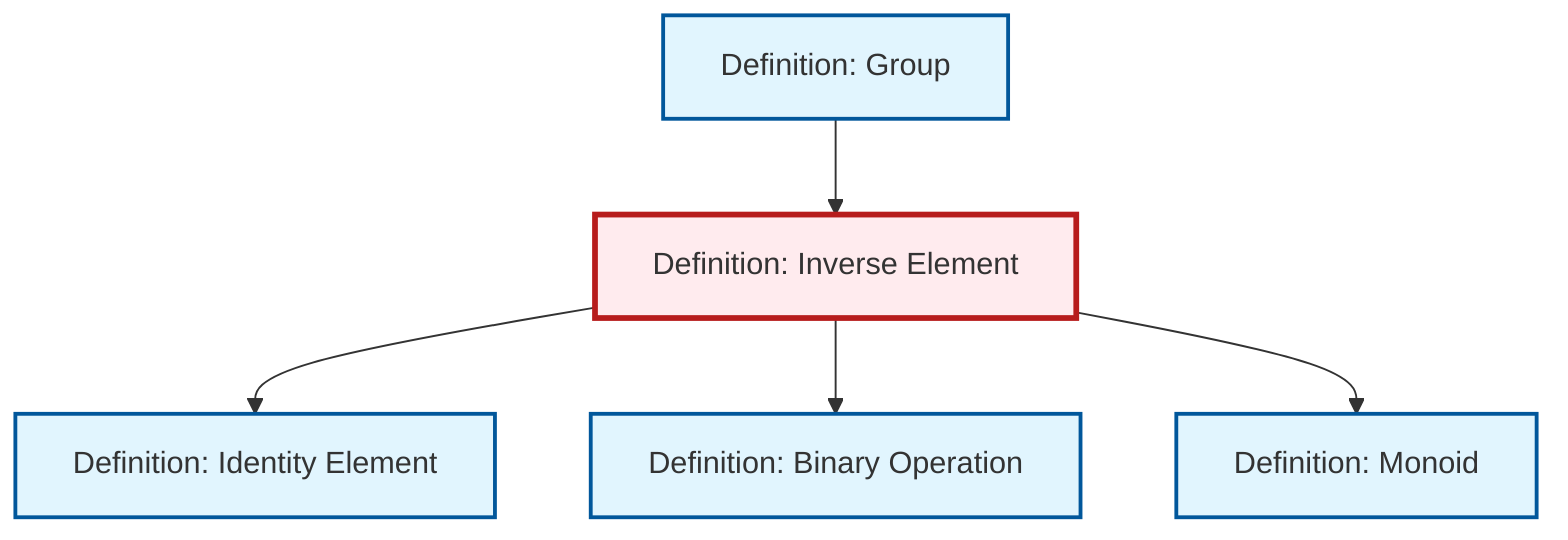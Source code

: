 graph TD
    classDef definition fill:#e1f5fe,stroke:#01579b,stroke-width:2px
    classDef theorem fill:#f3e5f5,stroke:#4a148c,stroke-width:2px
    classDef axiom fill:#fff3e0,stroke:#e65100,stroke-width:2px
    classDef example fill:#e8f5e9,stroke:#1b5e20,stroke-width:2px
    classDef current fill:#ffebee,stroke:#b71c1c,stroke-width:3px
    def-binary-operation["Definition: Binary Operation"]:::definition
    def-inverse-element["Definition: Inverse Element"]:::definition
    def-group["Definition: Group"]:::definition
    def-monoid["Definition: Monoid"]:::definition
    def-identity-element["Definition: Identity Element"]:::definition
    def-inverse-element --> def-identity-element
    def-inverse-element --> def-binary-operation
    def-group --> def-inverse-element
    def-inverse-element --> def-monoid
    class def-inverse-element current